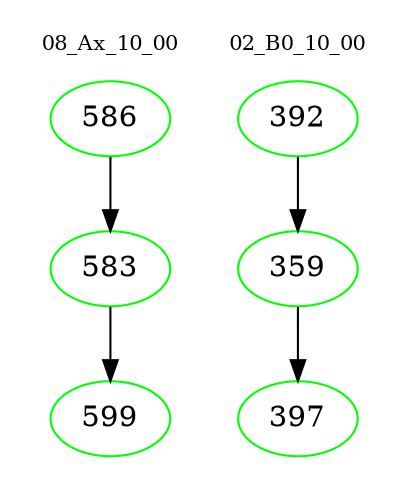 digraph{
subgraph cluster_0 {
color = white
label = "08_Ax_10_00";
fontsize=10;
T0_586 [label="586", color="green"]
T0_586 -> T0_583 [color="black"]
T0_583 [label="583", color="green"]
T0_583 -> T0_599 [color="black"]
T0_599 [label="599", color="green"]
}
subgraph cluster_1 {
color = white
label = "02_B0_10_00";
fontsize=10;
T1_392 [label="392", color="green"]
T1_392 -> T1_359 [color="black"]
T1_359 [label="359", color="green"]
T1_359 -> T1_397 [color="black"]
T1_397 [label="397", color="green"]
}
}
